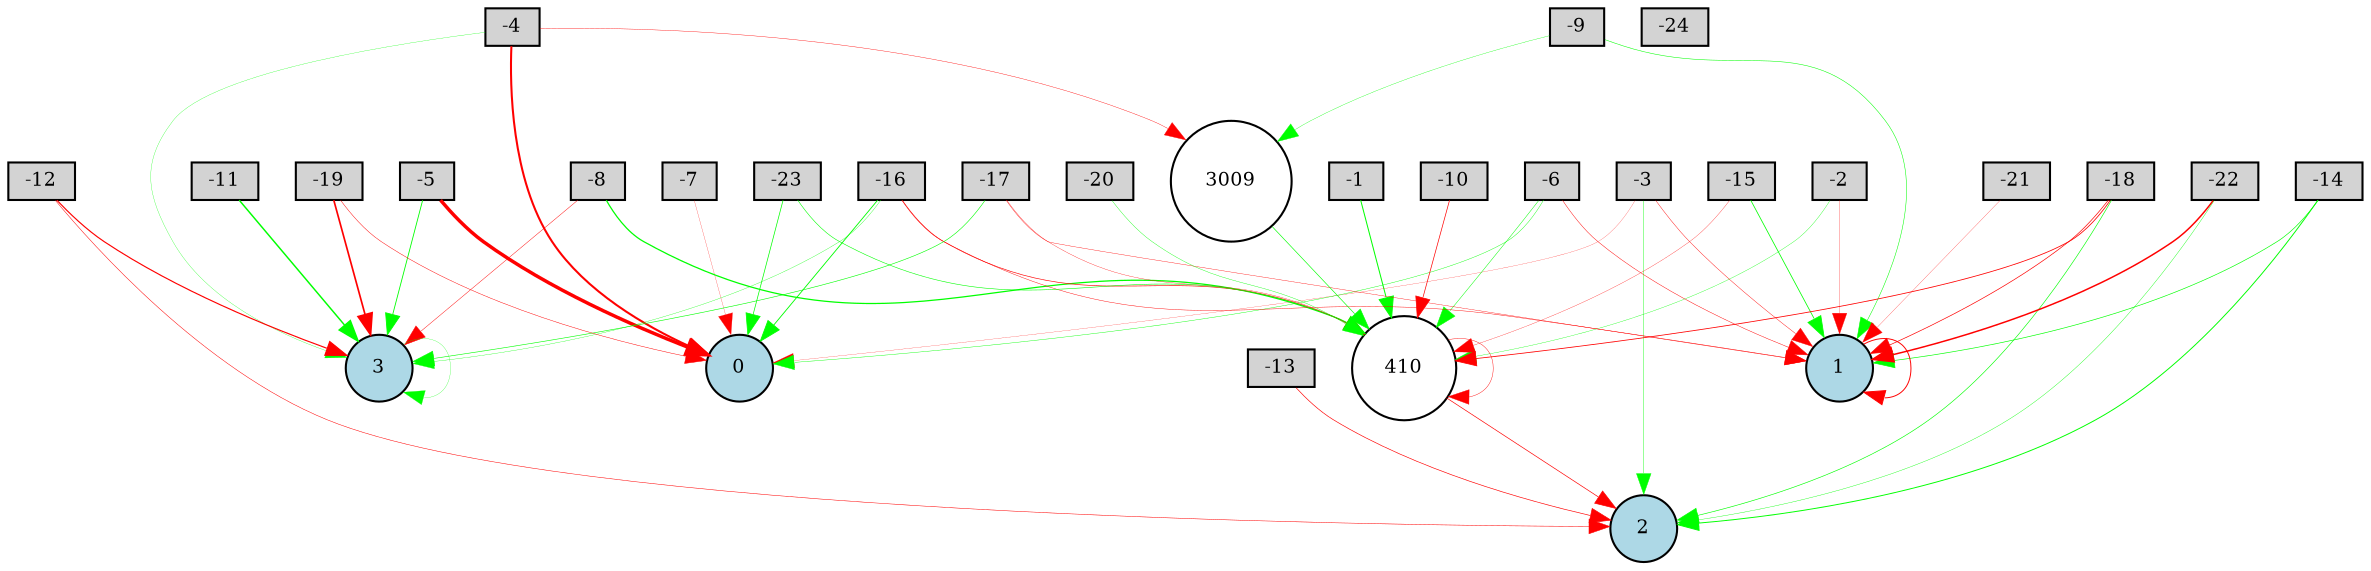 digraph {
	node [fontsize=9 height=0.2 shape=circle width=0.2]
	-1 [fillcolor=lightgray shape=box style=filled]
	-2 [fillcolor=lightgray shape=box style=filled]
	-3 [fillcolor=lightgray shape=box style=filled]
	-4 [fillcolor=lightgray shape=box style=filled]
	-5 [fillcolor=lightgray shape=box style=filled]
	-6 [fillcolor=lightgray shape=box style=filled]
	-7 [fillcolor=lightgray shape=box style=filled]
	-8 [fillcolor=lightgray shape=box style=filled]
	-9 [fillcolor=lightgray shape=box style=filled]
	-10 [fillcolor=lightgray shape=box style=filled]
	-11 [fillcolor=lightgray shape=box style=filled]
	-12 [fillcolor=lightgray shape=box style=filled]
	-13 [fillcolor=lightgray shape=box style=filled]
	-14 [fillcolor=lightgray shape=box style=filled]
	-15 [fillcolor=lightgray shape=box style=filled]
	-16 [fillcolor=lightgray shape=box style=filled]
	-17 [fillcolor=lightgray shape=box style=filled]
	-18 [fillcolor=lightgray shape=box style=filled]
	-19 [fillcolor=lightgray shape=box style=filled]
	-20 [fillcolor=lightgray shape=box style=filled]
	-21 [fillcolor=lightgray shape=box style=filled]
	-22 [fillcolor=lightgray shape=box style=filled]
	-23 [fillcolor=lightgray shape=box style=filled]
	-24 [fillcolor=lightgray shape=box style=filled]
	0 [fillcolor=lightblue style=filled]
	1 [fillcolor=lightblue style=filled]
	2 [fillcolor=lightblue style=filled]
	3 [fillcolor=lightblue style=filled]
	3009 [fillcolor=white style=filled]
	410 [fillcolor=white style=filled]
	-23 -> 0 [color=green penwidth=0.346262504456297 style=solid]
	-10 -> 410 [color=red penwidth=0.33574589793643017 style=solid]
	-19 -> 3 [color=red penwidth=0.8119191815050526 style=solid]
	-16 -> 3 [color=green penwidth=0.1531400557683492 style=solid]
	410 -> 2 [color=red penwidth=0.3193061491086867 style=solid]
	-18 -> 1 [color=red penwidth=0.3274920115637193 style=solid]
	-21 -> 1 [color=red penwidth=0.11733242897138926 style=solid]
	-2 -> 1 [color=red penwidth=0.129426166259679 style=solid]
	3 -> 3 [color=green penwidth=0.12264210297164464 style=solid]
	-14 -> 2 [color=green penwidth=0.46167549619346615 style=solid]
	-6 -> 0 [color=green penwidth=0.1957610704970903 style=solid]
	-15 -> 1 [color=green penwidth=0.37497471637489554 style=solid]
	-4 -> 3 [color=green penwidth=0.13694081190734808 style=solid]
	-13 -> 2 [color=red penwidth=0.3092221520023418 style=solid]
	-16 -> 0 [color=green penwidth=0.4236224068617488 style=solid]
	-3 -> 2 [color=green penwidth=0.19390756850206115 style=solid]
	-16 -> 410 [color=red penwidth=0.3043201444793905 style=solid]
	-22 -> 1 [color=red penwidth=0.7176365148069602 style=solid]
	-9 -> 1 [color=green penwidth=0.24795310231748788 style=solid]
	-4 -> 3009 [color=red penwidth=0.1838730044385195 style=solid]
	-18 -> 2 [color=green penwidth=0.2994533489170421 style=solid]
	1 -> 1 [color=red penwidth=0.4653912337756583 style=solid]
	-5 -> 0 [color=red penwidth=1.6717115297689464 style=solid]
	-6 -> 1 [color=red penwidth=0.21870562053240475 style=solid]
	410 -> 410 [color=red penwidth=0.1984644355844073 style=solid]
	3009 -> 410 [color=green penwidth=0.30696226005749905 style=solid]
	-12 -> 2 [color=red penwidth=0.23964190129925306 style=solid]
	-9 -> 3009 [color=green penwidth=0.16101139902878475 style=solid]
	-11 -> 3 [color=green penwidth=0.7085080077730034 style=solid]
	-16 -> 1 [color=red penwidth=0.20537151535907144 style=solid]
	-3 -> 1 [color=red penwidth=0.20102013906531874 style=solid]
	-8 -> 3 [color=red penwidth=0.21290306984078616 style=solid]
	-2 -> 410 [color=green penwidth=0.1656373221270784 style=solid]
	-7 -> 0 [color=red penwidth=0.10790089708771682 style=solid]
	-4 -> 0 [color=red penwidth=0.9870554349066545 style=solid]
	-15 -> 410 [color=red penwidth=0.14263366852079806 style=solid]
	-5 -> 3 [color=green penwidth=0.4108029090284554 style=solid]
	-19 -> 0 [color=red penwidth=0.22289447403152834 style=solid]
	-22 -> 2 [color=green penwidth=0.18399303739792922 style=solid]
	-23 -> 410 [color=green penwidth=0.2711762173831518 style=solid]
	-1 -> 410 [color=green penwidth=0.48371111592233096 style=solid]
	-12 -> 3 [color=red penwidth=0.5542697196640837 style=solid]
	-3 -> 0 [color=red penwidth=0.1011707685575115 style=solid]
	-17 -> 1 [color=red penwidth=0.17466743902375614 style=solid]
	-18 -> 410 [color=red penwidth=0.38324262634692574 style=solid]
	-20 -> 410 [color=green penwidth=0.18140593459854026 style=solid]
	-17 -> 410 [color=red penwidth=0.15487720759685386 style=solid]
	-17 -> 3 [color=green penwidth=0.2821673373407205 style=solid]
	-8 -> 410 [color=green penwidth=0.600592853705389 style=solid]
	-6 -> 410 [color=green penwidth=0.2299696651436651 style=solid]
	-14 -> 1 [color=green penwidth=0.3096720028828762 style=solid]
}
